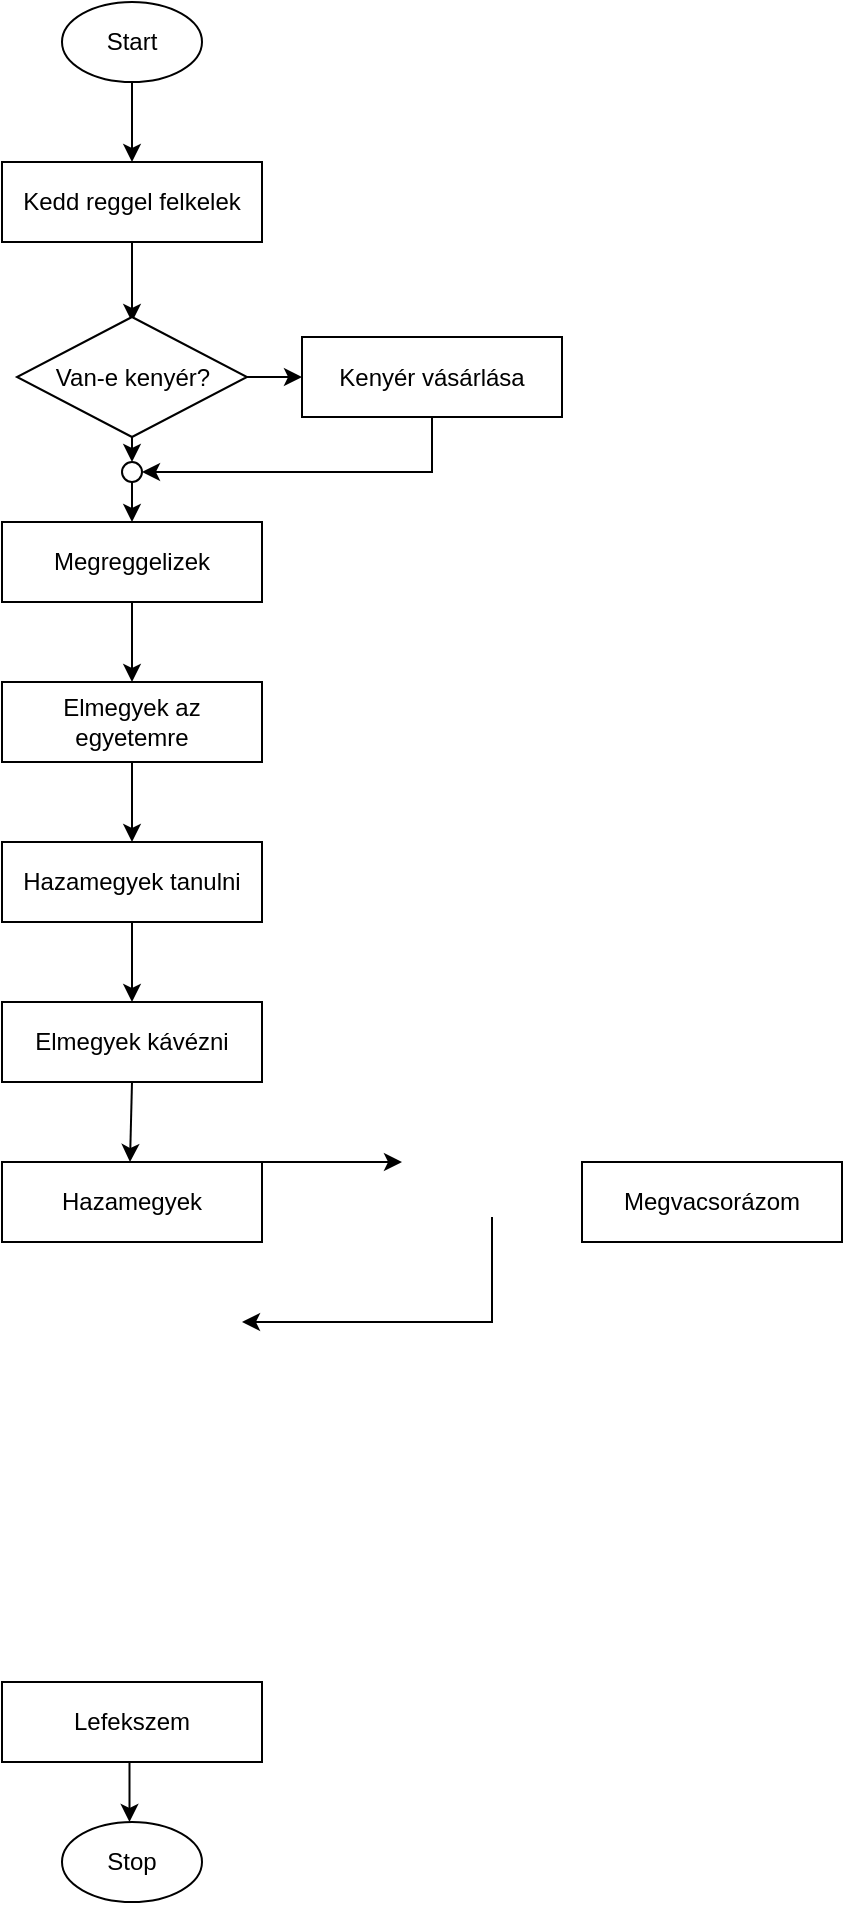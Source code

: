 <mxfile version="24.2.5" type="device">
  <diagram name="1 oldal" id="I6w0u_tf0O3UOaO1Quek">
    <mxGraphModel dx="1222" dy="786" grid="1" gridSize="10" guides="1" tooltips="1" connect="1" arrows="1" fold="1" page="1" pageScale="1" pageWidth="827" pageHeight="1169" math="0" shadow="0">
      <root>
        <mxCell id="0" />
        <mxCell id="1" parent="0" />
        <mxCell id="YY_JQ1phL7JX5W-TX5Bl-1" value="Start" style="ellipse;whiteSpace=wrap;html=1;" vertex="1" parent="1">
          <mxGeometry x="360" y="40" width="70" height="40" as="geometry" />
        </mxCell>
        <mxCell id="YY_JQ1phL7JX5W-TX5Bl-2" value="" style="endArrow=classic;html=1;rounded=0;exitX=0.5;exitY=1;exitDx=0;exitDy=0;" edge="1" parent="1" source="YY_JQ1phL7JX5W-TX5Bl-1">
          <mxGeometry width="50" height="50" relative="1" as="geometry">
            <mxPoint x="300" y="340" as="sourcePoint" />
            <mxPoint x="395" y="120" as="targetPoint" />
          </mxGeometry>
        </mxCell>
        <mxCell id="YY_JQ1phL7JX5W-TX5Bl-4" value="" style="endArrow=classic;html=1;rounded=0;exitX=0.5;exitY=1;exitDx=0;exitDy=0;" edge="1" parent="1">
          <mxGeometry width="50" height="50" relative="1" as="geometry">
            <mxPoint x="395" y="160.0" as="sourcePoint" />
            <mxPoint x="395" y="200" as="targetPoint" />
          </mxGeometry>
        </mxCell>
        <mxCell id="YY_JQ1phL7JX5W-TX5Bl-17" value="" style="endArrow=classic;html=1;rounded=0;exitX=0.5;exitY=1;exitDx=0;exitDy=0;" edge="1" parent="1" source="YY_JQ1phL7JX5W-TX5Bl-30">
          <mxGeometry width="50" height="50" relative="1" as="geometry">
            <mxPoint x="395" y="480" as="sourcePoint" />
            <mxPoint x="395" y="460" as="targetPoint" />
          </mxGeometry>
        </mxCell>
        <mxCell id="YY_JQ1phL7JX5W-TX5Bl-19" value="" style="endArrow=classic;html=1;rounded=0;exitX=0.5;exitY=1;exitDx=0;exitDy=0;" edge="1" parent="1" source="YY_JQ1phL7JX5W-TX5Bl-31">
          <mxGeometry width="50" height="50" relative="1" as="geometry">
            <mxPoint x="395" y="560" as="sourcePoint" />
            <mxPoint x="395" y="540" as="targetPoint" />
          </mxGeometry>
        </mxCell>
        <mxCell id="YY_JQ1phL7JX5W-TX5Bl-21" value="" style="endArrow=classic;html=1;rounded=0;exitX=0.5;exitY=1;exitDx=0;exitDy=0;" edge="1" parent="1" source="YY_JQ1phL7JX5W-TX5Bl-32">
          <mxGeometry width="50" height="50" relative="1" as="geometry">
            <mxPoint x="394.23" y="630" as="sourcePoint" />
            <mxPoint x="394" y="620" as="targetPoint" />
          </mxGeometry>
        </mxCell>
        <mxCell id="YY_JQ1phL7JX5W-TX5Bl-22" value="Stop" style="ellipse;whiteSpace=wrap;html=1;" vertex="1" parent="1">
          <mxGeometry x="360" y="950" width="70" height="40" as="geometry" />
        </mxCell>
        <mxCell id="YY_JQ1phL7JX5W-TX5Bl-24" value="" style="endArrow=classic;html=1;rounded=0;exitX=0.5;exitY=1;exitDx=0;exitDy=0;" edge="1" parent="1">
          <mxGeometry width="50" height="50" relative="1" as="geometry">
            <mxPoint x="393.75" y="910" as="sourcePoint" />
            <mxPoint x="393.75" y="950" as="targetPoint" />
          </mxGeometry>
        </mxCell>
        <mxCell id="YY_JQ1phL7JX5W-TX5Bl-25" value="" style="endArrow=classic;html=1;rounded=0;exitX=1;exitY=0.5;exitDx=0;exitDy=0;" edge="1" parent="1">
          <mxGeometry width="50" height="50" relative="1" as="geometry">
            <mxPoint x="450" y="620" as="sourcePoint" />
            <mxPoint x="530" y="620" as="targetPoint" />
          </mxGeometry>
        </mxCell>
        <mxCell id="YY_JQ1phL7JX5W-TX5Bl-27" value="" style="endArrow=classic;html=1;rounded=0;entryX=1;entryY=0.5;entryDx=0;entryDy=0;exitX=0.5;exitY=1;exitDx=0;exitDy=0;" edge="1" parent="1">
          <mxGeometry width="50" height="50" relative="1" as="geometry">
            <mxPoint x="575.0" y="647.5" as="sourcePoint" />
            <mxPoint x="450" y="700" as="targetPoint" />
            <Array as="points">
              <mxPoint x="575" y="700" />
            </Array>
          </mxGeometry>
        </mxCell>
        <mxCell id="YY_JQ1phL7JX5W-TX5Bl-28" value="Kedd reggel felkelek" style="rounded=0;whiteSpace=wrap;html=1;" vertex="1" parent="1">
          <mxGeometry x="330" y="120" width="130" height="40" as="geometry" />
        </mxCell>
        <mxCell id="YY_JQ1phL7JX5W-TX5Bl-29" value="Megreggelizek" style="rounded=0;whiteSpace=wrap;html=1;" vertex="1" parent="1">
          <mxGeometry x="330" y="300" width="130" height="40" as="geometry" />
        </mxCell>
        <mxCell id="YY_JQ1phL7JX5W-TX5Bl-30" value="Elmegyek az egyetemre" style="rounded=0;whiteSpace=wrap;html=1;" vertex="1" parent="1">
          <mxGeometry x="330" y="380" width="130" height="40" as="geometry" />
        </mxCell>
        <mxCell id="YY_JQ1phL7JX5W-TX5Bl-31" value="Hazamegyek tanulni" style="rounded=0;whiteSpace=wrap;html=1;" vertex="1" parent="1">
          <mxGeometry x="330" y="460" width="130" height="40" as="geometry" />
        </mxCell>
        <mxCell id="YY_JQ1phL7JX5W-TX5Bl-32" value="Elmegyek kávézni" style="rounded=0;whiteSpace=wrap;html=1;" vertex="1" parent="1">
          <mxGeometry x="330" y="540" width="130" height="40" as="geometry" />
        </mxCell>
        <mxCell id="YY_JQ1phL7JX5W-TX5Bl-33" value="Hazamegyek" style="rounded=0;whiteSpace=wrap;html=1;" vertex="1" parent="1">
          <mxGeometry x="330" y="620" width="130" height="40" as="geometry" />
        </mxCell>
        <mxCell id="YY_JQ1phL7JX5W-TX5Bl-34" value="Megvacsorázom" style="rounded=0;whiteSpace=wrap;html=1;" vertex="1" parent="1">
          <mxGeometry x="620" y="620" width="130" height="40" as="geometry" />
        </mxCell>
        <mxCell id="YY_JQ1phL7JX5W-TX5Bl-35" value="Lefekszem" style="rounded=0;whiteSpace=wrap;html=1;" vertex="1" parent="1">
          <mxGeometry x="330" y="880" width="130" height="40" as="geometry" />
        </mxCell>
        <mxCell id="YY_JQ1phL7JX5W-TX5Bl-43" value="Kenyér vásárlása" style="rounded=0;whiteSpace=wrap;html=1;" vertex="1" parent="1">
          <mxGeometry x="480" y="207.5" width="130" height="40" as="geometry" />
        </mxCell>
        <mxCell id="YY_JQ1phL7JX5W-TX5Bl-44" value="" style="endArrow=classic;html=1;rounded=0;entryX=0;entryY=0.5;entryDx=0;entryDy=0;exitX=1;exitY=0.5;exitDx=0;exitDy=0;" edge="1" parent="1" target="YY_JQ1phL7JX5W-TX5Bl-43">
          <mxGeometry width="50" height="50" relative="1" as="geometry">
            <mxPoint x="445.0" y="227.5" as="sourcePoint" />
            <mxPoint x="260" y="350" as="targetPoint" />
          </mxGeometry>
        </mxCell>
        <mxCell id="YY_JQ1phL7JX5W-TX5Bl-45" value="" style="endArrow=classic;html=1;rounded=0;exitX=0.5;exitY=1;exitDx=0;exitDy=0;" edge="1" parent="1" source="YY_JQ1phL7JX5W-TX5Bl-50">
          <mxGeometry width="50" height="50" relative="1" as="geometry">
            <mxPoint x="210" y="400" as="sourcePoint" />
            <mxPoint x="395" y="300" as="targetPoint" />
          </mxGeometry>
        </mxCell>
        <mxCell id="YY_JQ1phL7JX5W-TX5Bl-49" value="Van-e kenyér?" style="rhombus;whiteSpace=wrap;html=1;" vertex="1" parent="1">
          <mxGeometry x="337.5" y="197.5" width="115" height="60" as="geometry" />
        </mxCell>
        <mxCell id="YY_JQ1phL7JX5W-TX5Bl-51" value="" style="endArrow=classic;html=1;rounded=0;exitX=0.5;exitY=1;exitDx=0;exitDy=0;" edge="1" parent="1" source="YY_JQ1phL7JX5W-TX5Bl-49" target="YY_JQ1phL7JX5W-TX5Bl-50">
          <mxGeometry width="50" height="50" relative="1" as="geometry">
            <mxPoint x="395" y="258" as="sourcePoint" />
            <mxPoint x="395" y="300" as="targetPoint" />
          </mxGeometry>
        </mxCell>
        <mxCell id="YY_JQ1phL7JX5W-TX5Bl-50" value="" style="ellipse;whiteSpace=wrap;html=1;aspect=fixed;" vertex="1" parent="1">
          <mxGeometry x="390" y="270" width="10" height="10" as="geometry" />
        </mxCell>
        <mxCell id="YY_JQ1phL7JX5W-TX5Bl-52" value="" style="endArrow=classic;html=1;rounded=0;entryX=1;entryY=0.5;entryDx=0;entryDy=0;exitX=0.5;exitY=1;exitDx=0;exitDy=0;" edge="1" parent="1" source="YY_JQ1phL7JX5W-TX5Bl-43" target="YY_JQ1phL7JX5W-TX5Bl-50">
          <mxGeometry width="50" height="50" relative="1" as="geometry">
            <mxPoint x="550" y="270" as="sourcePoint" />
            <mxPoint x="260" y="350" as="targetPoint" />
            <Array as="points">
              <mxPoint x="545" y="275" />
            </Array>
          </mxGeometry>
        </mxCell>
        <mxCell id="YY_JQ1phL7JX5W-TX5Bl-53" value="" style="endArrow=classic;html=1;rounded=0;exitX=0.5;exitY=1;exitDx=0;exitDy=0;" edge="1" parent="1" source="YY_JQ1phL7JX5W-TX5Bl-29">
          <mxGeometry width="50" height="50" relative="1" as="geometry">
            <mxPoint x="210" y="400" as="sourcePoint" />
            <mxPoint x="395" y="380" as="targetPoint" />
          </mxGeometry>
        </mxCell>
      </root>
    </mxGraphModel>
  </diagram>
</mxfile>
